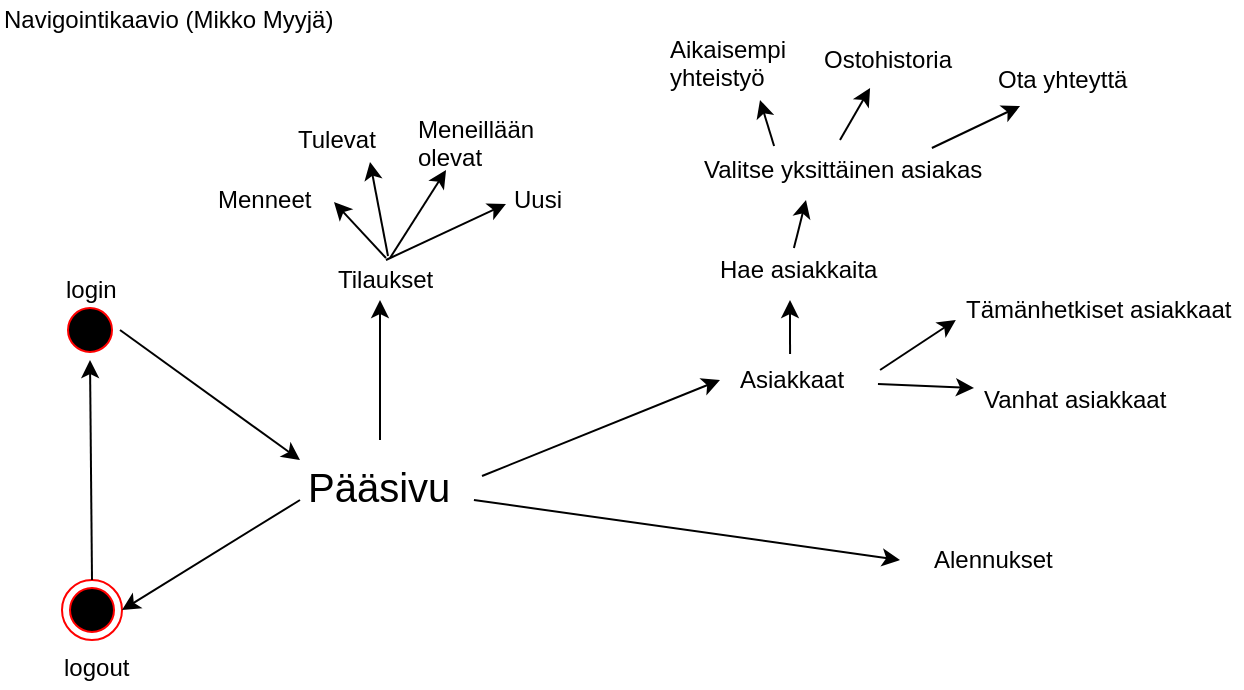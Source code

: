 <mxfile version="10.5.9" type="github"><diagram id="_cQfjBtNxcz_B9dTvsNQ" name="Page-1"><mxGraphModel dx="1010" dy="565" grid="1" gridSize="10" guides="1" tooltips="1" connect="1" arrows="1" fold="1" page="1" pageScale="1" pageWidth="827" pageHeight="1169" math="0" shadow="0"><root><mxCell id="0"/><mxCell id="1" parent="0"/><mxCell id="f8QC0Xtq4eq-GSTAfQ1C-1" value="" style="ellipse;html=1;shape=startState;fillColor=#000000;strokeColor=#ff0000;" vertex="1" parent="1"><mxGeometry x="40" y="160" width="30" height="30" as="geometry"/></mxCell><mxCell id="f8QC0Xtq4eq-GSTAfQ1C-3" value="Navigointikaavio (Mikko Myyjä)" style="text;html=1;resizable=0;points=[];autosize=1;align=left;verticalAlign=top;spacingTop=-4;" vertex="1" parent="1"><mxGeometry x="10" y="10" width="170" height="20" as="geometry"/></mxCell><mxCell id="f8QC0Xtq4eq-GSTAfQ1C-4" value="login" style="text;html=1;resizable=0;points=[];autosize=1;align=left;verticalAlign=top;spacingTop=-4;" vertex="1" parent="1"><mxGeometry x="41" y="145" width="40" height="20" as="geometry"/></mxCell><mxCell id="f8QC0Xtq4eq-GSTAfQ1C-5" value="" style="ellipse;html=1;shape=endState;fillColor=#000000;strokeColor=#ff0000;" vertex="1" parent="1"><mxGeometry x="41" y="300" width="30" height="30" as="geometry"/></mxCell><mxCell id="f8QC0Xtq4eq-GSTAfQ1C-6" value="logout" style="text;html=1;resizable=0;points=[];autosize=1;align=left;verticalAlign=top;spacingTop=-4;" vertex="1" parent="1"><mxGeometry x="40" y="334" width="50" height="20" as="geometry"/></mxCell><mxCell id="f8QC0Xtq4eq-GSTAfQ1C-7" value="" style="endArrow=classic;html=1;entryX=0.5;entryY=1;entryDx=0;entryDy=0;exitX=0.5;exitY=0;exitDx=0;exitDy=0;" edge="1" parent="1" source="f8QC0Xtq4eq-GSTAfQ1C-5" target="f8QC0Xtq4eq-GSTAfQ1C-1"><mxGeometry width="50" height="50" relative="1" as="geometry"><mxPoint x="10" y="430" as="sourcePoint"/><mxPoint x="60" y="380" as="targetPoint"/></mxGeometry></mxCell><mxCell id="f8QC0Xtq4eq-GSTAfQ1C-8" value="" style="endArrow=classic;html=1;exitX=1;exitY=0.5;exitDx=0;exitDy=0;" edge="1" parent="1" source="f8QC0Xtq4eq-GSTAfQ1C-1"><mxGeometry width="50" height="50" relative="1" as="geometry"><mxPoint x="150" y="340" as="sourcePoint"/><mxPoint x="160" y="240" as="targetPoint"/></mxGeometry></mxCell><mxCell id="f8QC0Xtq4eq-GSTAfQ1C-9" value="" style="endArrow=classic;html=1;entryX=1;entryY=0.5;entryDx=0;entryDy=0;" edge="1" parent="1" target="f8QC0Xtq4eq-GSTAfQ1C-5"><mxGeometry width="50" height="50" relative="1" as="geometry"><mxPoint x="160" y="260" as="sourcePoint"/><mxPoint x="60" y="380" as="targetPoint"/></mxGeometry></mxCell><mxCell id="f8QC0Xtq4eq-GSTAfQ1C-11" value="&lt;font style=&quot;font-size: 20px&quot;&gt;Pääsivu&lt;/font&gt;" style="text;html=1;resizable=0;points=[];autosize=1;align=left;verticalAlign=top;spacingTop=-4;" vertex="1" parent="1"><mxGeometry x="162" y="239" width="90" height="20" as="geometry"/></mxCell><mxCell id="f8QC0Xtq4eq-GSTAfQ1C-12" value="" style="endArrow=classic;html=1;" edge="1" parent="1"><mxGeometry width="50" height="50" relative="1" as="geometry"><mxPoint x="200" y="230" as="sourcePoint"/><mxPoint x="200" y="160" as="targetPoint"/></mxGeometry></mxCell><mxCell id="f8QC0Xtq4eq-GSTAfQ1C-13" value="Tilaukset" style="text;html=1;resizable=0;points=[];autosize=1;align=left;verticalAlign=top;spacingTop=-4;" vertex="1" parent="1"><mxGeometry x="177" y="140" width="60" height="20" as="geometry"/></mxCell><mxCell id="f8QC0Xtq4eq-GSTAfQ1C-14" value="Menneet" style="text;html=1;resizable=0;points=[];autosize=1;align=left;verticalAlign=top;spacingTop=-4;" vertex="1" parent="1"><mxGeometry x="117" y="100" width="60" height="20" as="geometry"/></mxCell><mxCell id="f8QC0Xtq4eq-GSTAfQ1C-15" value="Tulevat" style="text;html=1;resizable=0;points=[];autosize=1;align=left;verticalAlign=top;spacingTop=-4;" vertex="1" parent="1"><mxGeometry x="157" y="70" width="50" height="20" as="geometry"/></mxCell><mxCell id="f8QC0Xtq4eq-GSTAfQ1C-16" value="&lt;div&gt;Meneillään&lt;/div&gt;&lt;div&gt;olevat&lt;br&gt;&lt;/div&gt;" style="text;html=1;resizable=0;points=[];autosize=1;align=left;verticalAlign=top;spacingTop=-4;" vertex="1" parent="1"><mxGeometry x="217" y="65" width="70" height="30" as="geometry"/></mxCell><mxCell id="f8QC0Xtq4eq-GSTAfQ1C-17" value="Uusi" style="text;html=1;resizable=0;points=[];autosize=1;align=left;verticalAlign=top;spacingTop=-4;" vertex="1" parent="1"><mxGeometry x="265" y="100" width="40" height="20" as="geometry"/></mxCell><mxCell id="f8QC0Xtq4eq-GSTAfQ1C-18" value="" style="endArrow=classic;html=1;exitX=0.433;exitY=-0.05;exitDx=0;exitDy=0;exitPerimeter=0;entryX=1;entryY=0.55;entryDx=0;entryDy=0;entryPerimeter=0;" edge="1" parent="1" source="f8QC0Xtq4eq-GSTAfQ1C-13" target="f8QC0Xtq4eq-GSTAfQ1C-14"><mxGeometry width="50" height="50" relative="1" as="geometry"><mxPoint x="265" y="195" as="sourcePoint"/><mxPoint x="315" y="145" as="targetPoint"/></mxGeometry></mxCell><mxCell id="f8QC0Xtq4eq-GSTAfQ1C-19" value="" style="endArrow=classic;html=1;exitX=0.45;exitY=-0.1;exitDx=0;exitDy=0;exitPerimeter=0;entryX=0.76;entryY=1.05;entryDx=0;entryDy=0;entryPerimeter=0;" edge="1" parent="1" source="f8QC0Xtq4eq-GSTAfQ1C-13" target="f8QC0Xtq4eq-GSTAfQ1C-15"><mxGeometry width="50" height="50" relative="1" as="geometry"><mxPoint x="330" y="70" as="sourcePoint"/><mxPoint x="380" y="20" as="targetPoint"/></mxGeometry></mxCell><mxCell id="f8QC0Xtq4eq-GSTAfQ1C-20" value="" style="endArrow=classic;html=1;exitX=0.467;exitY=-0.05;exitDx=0;exitDy=0;exitPerimeter=0;entryX=0.229;entryY=1;entryDx=0;entryDy=0;entryPerimeter=0;" edge="1" parent="1" source="f8QC0Xtq4eq-GSTAfQ1C-13" target="f8QC0Xtq4eq-GSTAfQ1C-16"><mxGeometry width="50" height="50" relative="1" as="geometry"><mxPoint x="10" y="430" as="sourcePoint"/><mxPoint x="60" y="380" as="targetPoint"/></mxGeometry></mxCell><mxCell id="f8QC0Xtq4eq-GSTAfQ1C-21" value="" style="endArrow=classic;html=1;exitX=0.433;exitY=0;exitDx=0;exitDy=0;exitPerimeter=0;entryX=-0.05;entryY=0.6;entryDx=0;entryDy=0;entryPerimeter=0;" edge="1" parent="1" source="f8QC0Xtq4eq-GSTAfQ1C-13" target="f8QC0Xtq4eq-GSTAfQ1C-17"><mxGeometry width="50" height="50" relative="1" as="geometry"><mxPoint x="10" y="430" as="sourcePoint"/><mxPoint x="60" y="380" as="targetPoint"/></mxGeometry></mxCell><mxCell id="f8QC0Xtq4eq-GSTAfQ1C-22" value="" style="endArrow=classic;html=1;exitX=0.989;exitY=0.45;exitDx=0;exitDy=0;exitPerimeter=0;" edge="1" parent="1" source="f8QC0Xtq4eq-GSTAfQ1C-11"><mxGeometry width="50" height="50" relative="1" as="geometry"><mxPoint x="10" y="430" as="sourcePoint"/><mxPoint x="370" y="200" as="targetPoint"/></mxGeometry></mxCell><mxCell id="f8QC0Xtq4eq-GSTAfQ1C-23" value="Asiakkaat" style="text;html=1;resizable=0;points=[];autosize=1;align=left;verticalAlign=top;spacingTop=-4;" vertex="1" parent="1"><mxGeometry x="378" y="190" width="70" height="20" as="geometry"/></mxCell><mxCell id="f8QC0Xtq4eq-GSTAfQ1C-24" value="Tämänhetkiset asiakkaat" style="text;html=1;resizable=0;points=[];autosize=1;align=left;verticalAlign=top;spacingTop=-4;" vertex="1" parent="1"><mxGeometry x="491" y="155" width="140" height="20" as="geometry"/></mxCell><mxCell id="f8QC0Xtq4eq-GSTAfQ1C-25" value="Hae asiakkaita" style="text;html=1;resizable=0;points=[];autosize=1;align=left;verticalAlign=top;spacingTop=-4;" vertex="1" parent="1"><mxGeometry x="368" y="135" width="90" height="20" as="geometry"/></mxCell><mxCell id="f8QC0Xtq4eq-GSTAfQ1C-27" value="Ostohistoria" style="text;html=1;resizable=0;points=[];autosize=1;align=left;verticalAlign=top;spacingTop=-4;" vertex="1" parent="1"><mxGeometry x="420" y="30" width="80" height="20" as="geometry"/></mxCell><mxCell id="f8QC0Xtq4eq-GSTAfQ1C-28" value="Ota yhteyttä" style="text;html=1;resizable=0;points=[];autosize=1;align=left;verticalAlign=top;spacingTop=-4;" vertex="1" parent="1"><mxGeometry x="507" y="40" width="80" height="20" as="geometry"/></mxCell><mxCell id="f8QC0Xtq4eq-GSTAfQ1C-29" value="&lt;div&gt;Aikaisempi&lt;/div&gt;&lt;div&gt;yhteistyö&lt;br&gt;&lt;/div&gt;" style="text;html=1;resizable=0;points=[];autosize=1;align=left;verticalAlign=top;spacingTop=-4;" vertex="1" parent="1"><mxGeometry x="343" y="25" width="70" height="30" as="geometry"/></mxCell><mxCell id="f8QC0Xtq4eq-GSTAfQ1C-30" value="Valitse yksittäinen asiakas" style="text;html=1;resizable=0;points=[];autosize=1;align=left;verticalAlign=top;spacingTop=-4;" vertex="1" parent="1"><mxGeometry x="360" y="85" width="150" height="20" as="geometry"/></mxCell><mxCell id="f8QC0Xtq4eq-GSTAfQ1C-31" value="" style="endArrow=classic;html=1;exitX=0.386;exitY=-0.15;exitDx=0;exitDy=0;exitPerimeter=0;" edge="1" parent="1" source="f8QC0Xtq4eq-GSTAfQ1C-23"><mxGeometry width="50" height="50" relative="1" as="geometry"><mxPoint x="10" y="430" as="sourcePoint"/><mxPoint x="405" y="160" as="targetPoint"/></mxGeometry></mxCell><mxCell id="f8QC0Xtq4eq-GSTAfQ1C-32" value="" style="endArrow=classic;html=1;exitX=0.433;exitY=-0.05;exitDx=0;exitDy=0;exitPerimeter=0;" edge="1" parent="1" source="f8QC0Xtq4eq-GSTAfQ1C-25"><mxGeometry width="50" height="50" relative="1" as="geometry"><mxPoint x="10" y="430" as="sourcePoint"/><mxPoint x="413" y="110" as="targetPoint"/></mxGeometry></mxCell><mxCell id="f8QC0Xtq4eq-GSTAfQ1C-33" value="" style="endArrow=classic;html=1;exitX=0.247;exitY=-0.1;exitDx=0;exitDy=0;exitPerimeter=0;" edge="1" parent="1" source="f8QC0Xtq4eq-GSTAfQ1C-30"><mxGeometry width="50" height="50" relative="1" as="geometry"><mxPoint x="10" y="430" as="sourcePoint"/><mxPoint x="390" y="60" as="targetPoint"/></mxGeometry></mxCell><mxCell id="f8QC0Xtq4eq-GSTAfQ1C-34" value="" style="endArrow=classic;html=1;entryX=0.313;entryY=1.2;entryDx=0;entryDy=0;entryPerimeter=0;" edge="1" parent="1" target="f8QC0Xtq4eq-GSTAfQ1C-27"><mxGeometry width="50" height="50" relative="1" as="geometry"><mxPoint x="430" y="80" as="sourcePoint"/><mxPoint x="60" y="380" as="targetPoint"/></mxGeometry></mxCell><mxCell id="f8QC0Xtq4eq-GSTAfQ1C-35" value="" style="endArrow=classic;html=1;exitX=0.773;exitY=-0.05;exitDx=0;exitDy=0;exitPerimeter=0;entryX=0.163;entryY=1.15;entryDx=0;entryDy=0;entryPerimeter=0;" edge="1" parent="1" source="f8QC0Xtq4eq-GSTAfQ1C-30" target="f8QC0Xtq4eq-GSTAfQ1C-28"><mxGeometry width="50" height="50" relative="1" as="geometry"><mxPoint x="10" y="430" as="sourcePoint"/><mxPoint x="60" y="380" as="targetPoint"/></mxGeometry></mxCell><mxCell id="f8QC0Xtq4eq-GSTAfQ1C-36" value="" style="endArrow=classic;html=1;exitX=1.029;exitY=0.25;exitDx=0;exitDy=0;exitPerimeter=0;entryX=-0.022;entryY=0.75;entryDx=0;entryDy=0;entryPerimeter=0;" edge="1" parent="1" source="f8QC0Xtq4eq-GSTAfQ1C-23" target="f8QC0Xtq4eq-GSTAfQ1C-24"><mxGeometry width="50" height="50" relative="1" as="geometry"><mxPoint x="10" y="430" as="sourcePoint"/><mxPoint x="60" y="380" as="targetPoint"/></mxGeometry></mxCell><mxCell id="f8QC0Xtq4eq-GSTAfQ1C-37" value="Vanhat asiakkaat" style="text;html=1;resizable=0;points=[];autosize=1;align=left;verticalAlign=top;spacingTop=-4;" vertex="1" parent="1"><mxGeometry x="500" y="200" width="100" height="20" as="geometry"/></mxCell><mxCell id="f8QC0Xtq4eq-GSTAfQ1C-38" value="" style="endArrow=classic;html=1;exitX=1.014;exitY=0.6;exitDx=0;exitDy=0;exitPerimeter=0;entryX=-0.03;entryY=0.2;entryDx=0;entryDy=0;entryPerimeter=0;" edge="1" parent="1" source="f8QC0Xtq4eq-GSTAfQ1C-23" target="f8QC0Xtq4eq-GSTAfQ1C-37"><mxGeometry width="50" height="50" relative="1" as="geometry"><mxPoint x="10" y="430" as="sourcePoint"/><mxPoint x="470" y="230" as="targetPoint"/></mxGeometry></mxCell><mxCell id="f8QC0Xtq4eq-GSTAfQ1C-39" value="" style="endArrow=classic;html=1;exitX=0.944;exitY=1.05;exitDx=0;exitDy=0;exitPerimeter=0;" edge="1" parent="1" source="f8QC0Xtq4eq-GSTAfQ1C-11"><mxGeometry width="50" height="50" relative="1" as="geometry"><mxPoint x="10" y="430" as="sourcePoint"/><mxPoint x="460" y="290" as="targetPoint"/></mxGeometry></mxCell><mxCell id="f8QC0Xtq4eq-GSTAfQ1C-40" value="Alennukset" style="text;html=1;resizable=0;points=[];autosize=1;align=left;verticalAlign=top;spacingTop=-4;" vertex="1" parent="1"><mxGeometry x="475" y="280" width="70" height="20" as="geometry"/></mxCell></root></mxGraphModel></diagram></mxfile>